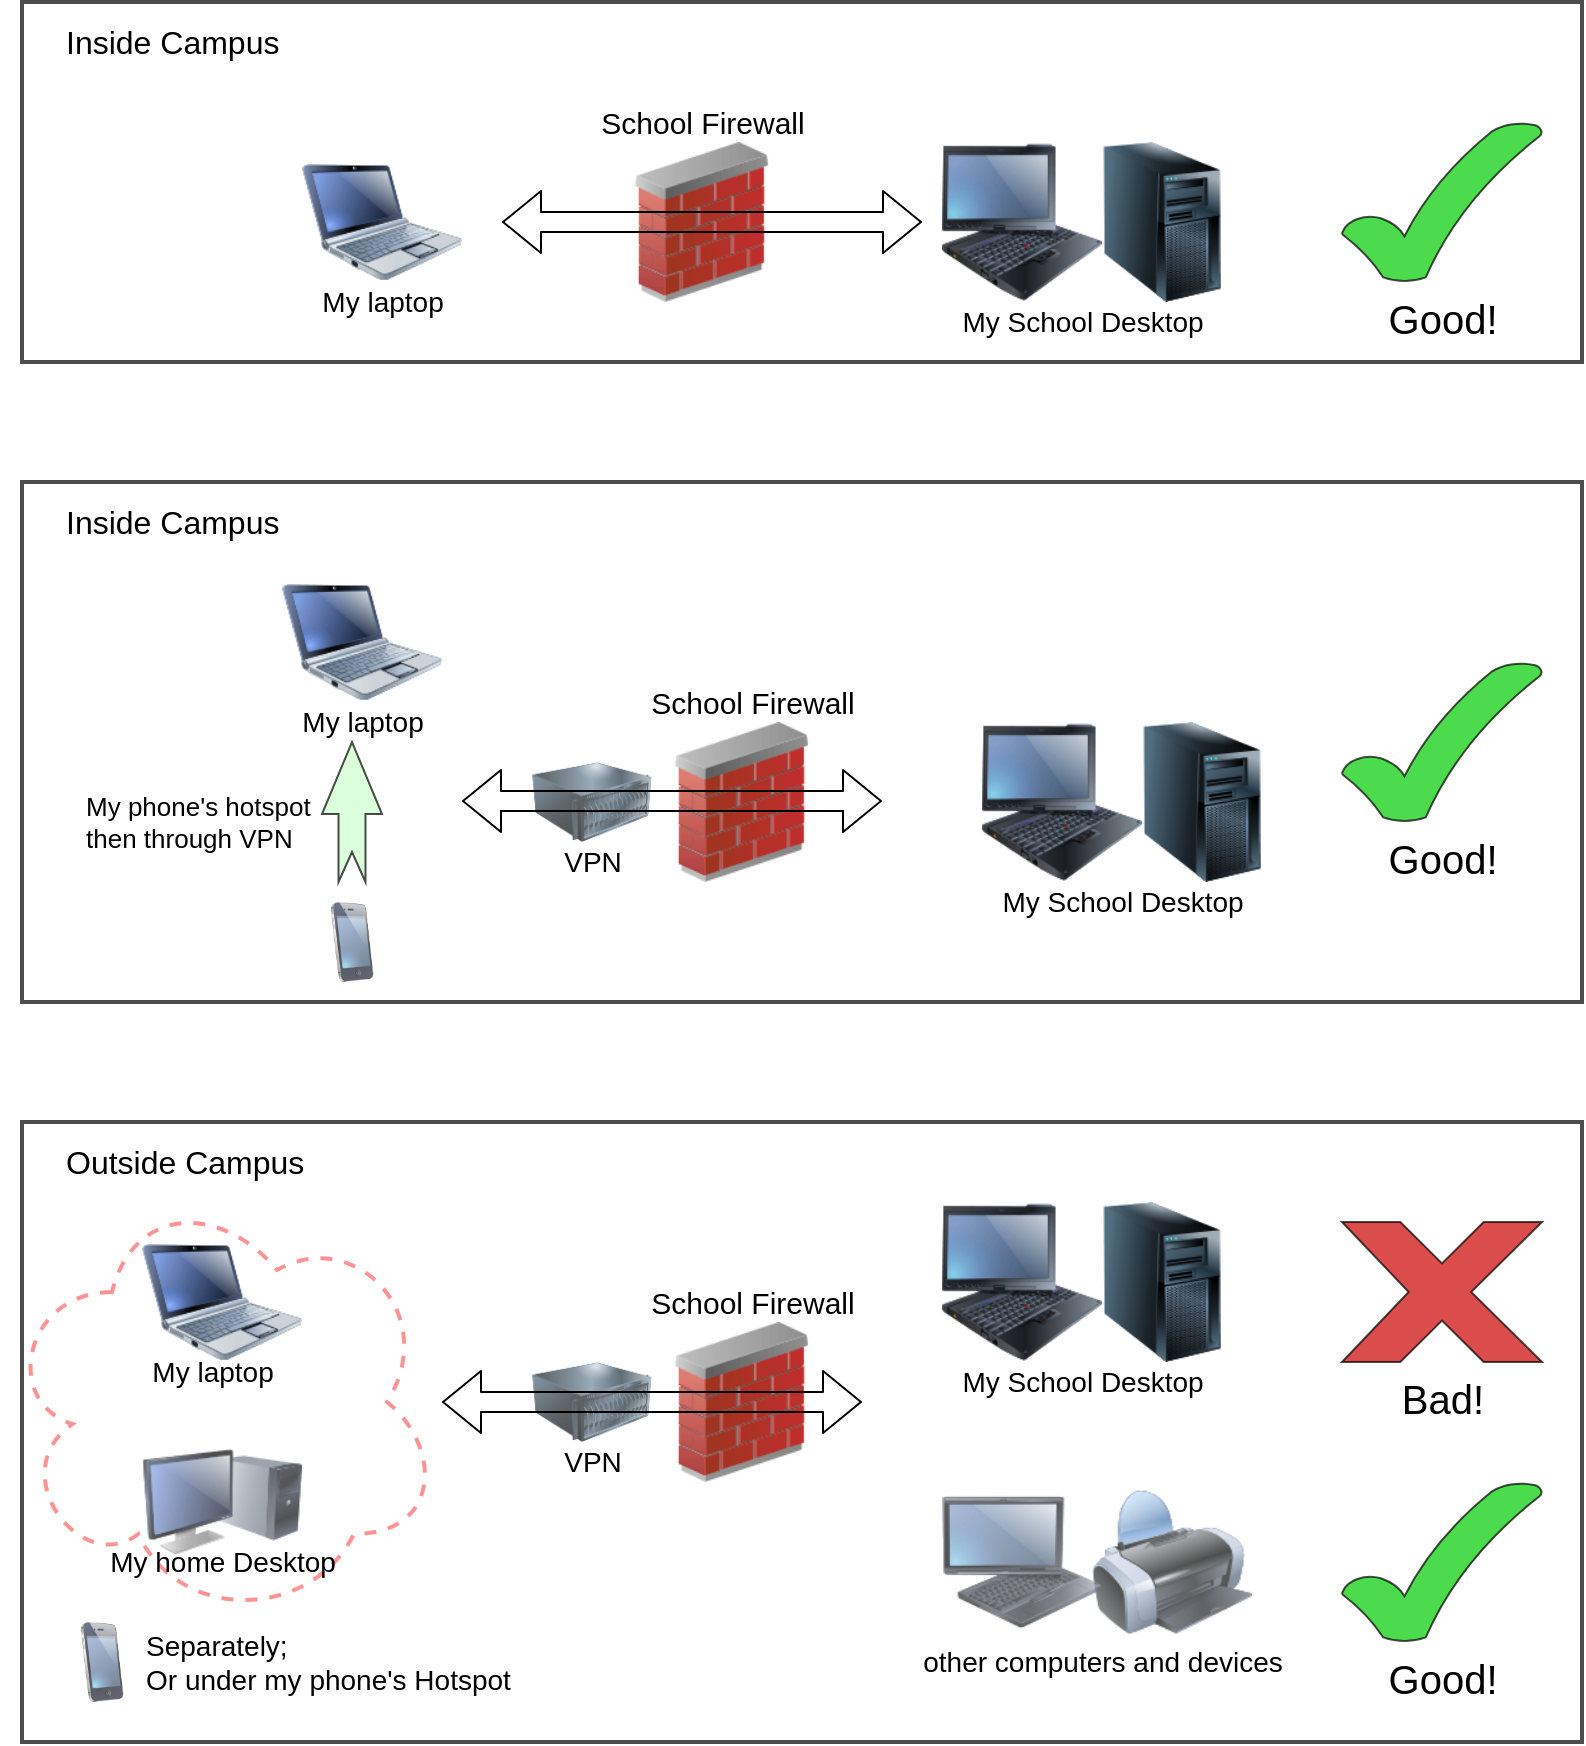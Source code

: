 <mxfile version="13.9.9" type="device"><diagram id="t4hSva7cdhqnUn43P68w" name="Page-1"><mxGraphModel dx="1374" dy="843" grid="1" gridSize="10" guides="1" tooltips="1" connect="1" arrows="1" fold="1" page="1" pageScale="1" pageWidth="850" pageHeight="1100" math="0" shadow="0"><root><mxCell id="0"/><mxCell id="1" parent="0"/><mxCell id="QvedwPVmNWeZJIOJ2vWi-51" value="" style="rounded=0;whiteSpace=wrap;html=1;strokeWidth=2;fillColor=none;fontSize=14;opacity=70;align=left;" vertex="1" parent="1"><mxGeometry x="20" y="270" width="780" height="260" as="geometry"/></mxCell><mxCell id="QvedwPVmNWeZJIOJ2vWi-52" value="" style="rounded=0;whiteSpace=wrap;html=1;strokeWidth=2;fillColor=none;fontSize=14;opacity=70;align=left;" vertex="1" parent="1"><mxGeometry x="20" y="590" width="780" height="310" as="geometry"/></mxCell><mxCell id="iiCEgspLgoF8Jj70geAy-6" value="" style="image;html=1;image=img/lib/clip_art/networking/Firewall_02_128x128.png;fillColor=none;fontSize=16;align=left;" parent="1" vertex="1"><mxGeometry x="320" y="100" width="80" height="80" as="geometry"/></mxCell><mxCell id="iiCEgspLgoF8Jj70geAy-7" value="" style="image;html=1;image=img/lib/clip_art/computers/Netbook_128x128.png;fillColor=none;fontSize=16;align=left;" parent="1" vertex="1"><mxGeometry x="160" y="100" width="80" height="80" as="geometry"/></mxCell><mxCell id="iiCEgspLgoF8Jj70geAy-9" value="" style="group" parent="1" vertex="1" connectable="0"><mxGeometry x="480" y="100" width="150" height="80" as="geometry"/></mxCell><mxCell id="iiCEgspLgoF8Jj70geAy-5" value="" style="image;html=1;image=img/lib/clip_art/computers/IBM_Tablet_128x128.png;fillColor=none;fontSize=16;align=left;" parent="iiCEgspLgoF8Jj70geAy-9" vertex="1"><mxGeometry width="80" height="80" as="geometry"/></mxCell><mxCell id="iiCEgspLgoF8Jj70geAy-8" value="" style="image;html=1;image=img/lib/clip_art/computers/Server_Tower_128x128.png;fillColor=none;fontSize=16;align=left;" parent="iiCEgspLgoF8Jj70geAy-9" vertex="1"><mxGeometry x="70" width="80" height="80" as="geometry"/></mxCell><mxCell id="QvedwPVmNWeZJIOJ2vWi-2" value="Inside Campus" style="text;html=1;align=left;verticalAlign=middle;resizable=0;points=[];autosize=1;fontSize=16;" vertex="1" parent="1"><mxGeometry x="40" y="40" width="120" height="20" as="geometry"/></mxCell><mxCell id="QvedwPVmNWeZJIOJ2vWi-5" value="Good!" style="verticalLabelPosition=bottom;verticalAlign=top;html=1;shape=mxgraph.basic.tick;opacity=70;fillColor=#00CC00;fontSize=20;" vertex="1" parent="1"><mxGeometry x="680" y="90" width="100" height="80" as="geometry"/></mxCell><mxCell id="QvedwPVmNWeZJIOJ2vWi-6" value="School Firewall" style="text;html=1;align=center;verticalAlign=middle;resizable=0;points=[];autosize=1;fontSize=15;" vertex="1" parent="1"><mxGeometry x="300" y="80" width="120" height="20" as="geometry"/></mxCell><mxCell id="QvedwPVmNWeZJIOJ2vWi-8" value="" style="image;html=1;image=img/lib/clip_art/networking/Firewall_02_128x128.png;fillColor=none;fontSize=16;align=left;" vertex="1" parent="1"><mxGeometry x="340" y="390" width="80" height="80" as="geometry"/></mxCell><mxCell id="QvedwPVmNWeZJIOJ2vWi-9" value="" style="image;html=1;image=img/lib/clip_art/computers/Netbook_128x128.png;fillColor=none;fontSize=16;align=left;" vertex="1" parent="1"><mxGeometry x="150" y="310" width="80" height="80" as="geometry"/></mxCell><mxCell id="QvedwPVmNWeZJIOJ2vWi-10" value="" style="group" vertex="1" connectable="0" parent="1"><mxGeometry x="500" y="390" width="150" height="80" as="geometry"/></mxCell><mxCell id="QvedwPVmNWeZJIOJ2vWi-11" value="" style="image;html=1;image=img/lib/clip_art/computers/IBM_Tablet_128x128.png;fillColor=none;fontSize=16;align=left;" vertex="1" parent="QvedwPVmNWeZJIOJ2vWi-10"><mxGeometry width="80" height="80" as="geometry"/></mxCell><mxCell id="QvedwPVmNWeZJIOJ2vWi-12" value="" style="image;html=1;image=img/lib/clip_art/computers/Server_Tower_128x128.png;fillColor=none;fontSize=16;align=left;" vertex="1" parent="QvedwPVmNWeZJIOJ2vWi-10"><mxGeometry x="70" width="80" height="80" as="geometry"/></mxCell><mxCell id="QvedwPVmNWeZJIOJ2vWi-13" value="Inside Campus" style="text;html=1;align=left;verticalAlign=middle;resizable=0;points=[];autosize=1;fontSize=16;" vertex="1" parent="1"><mxGeometry x="40" y="280" width="120" height="20" as="geometry"/></mxCell><mxCell id="QvedwPVmNWeZJIOJ2vWi-15" value="School Firewall" style="text;html=1;align=center;verticalAlign=middle;resizable=0;points=[];autosize=1;fontSize=15;" vertex="1" parent="1"><mxGeometry x="325" y="370" width="120" height="20" as="geometry"/></mxCell><mxCell id="QvedwPVmNWeZJIOJ2vWi-17" value="" style="image;html=1;image=img/lib/clip_art/telecommunication/iPhone_128x128.png;fillColor=#00CC00;opacity=70;" vertex="1" parent="1"><mxGeometry x="165" y="480" width="40" height="40" as="geometry"/></mxCell><mxCell id="QvedwPVmNWeZJIOJ2vWi-18" value="" style="image;html=1;image=img/lib/clip_art/computers/Server_128x128.png;fillColor=#00CC00;opacity=70;" vertex="1" parent="1"><mxGeometry x="270" y="410" width="70" height="40" as="geometry"/></mxCell><mxCell id="QvedwPVmNWeZJIOJ2vWi-20" value="" style="html=1;shadow=0;dashed=0;align=center;verticalAlign=middle;shape=mxgraph.arrows2.arrow;dy=0.55;dx=36;notch=15;opacity=70;direction=north;fillColor=#CCFFCC;" vertex="1" parent="1"><mxGeometry x="170" y="400" width="30" height="70" as="geometry"/></mxCell><mxCell id="QvedwPVmNWeZJIOJ2vWi-21" value="Good!" style="verticalLabelPosition=bottom;verticalAlign=top;html=1;shape=mxgraph.basic.tick;opacity=70;fillColor=#00CC00;fontSize=20;" vertex="1" parent="1"><mxGeometry x="680" y="360" width="100" height="80" as="geometry"/></mxCell><mxCell id="QvedwPVmNWeZJIOJ2vWi-22" value="My phone's hotspot&lt;br&gt;then through VPN" style="text;html=1;align=left;verticalAlign=middle;resizable=0;points=[];autosize=1;fontSize=13;" vertex="1" parent="1"><mxGeometry x="50" y="420" width="130" height="40" as="geometry"/></mxCell><mxCell id="QvedwPVmNWeZJIOJ2vWi-23" value="" style="image;html=1;image=img/lib/clip_art/networking/Firewall_02_128x128.png;fillColor=none;fontSize=16;align=left;" vertex="1" parent="1"><mxGeometry x="340" y="690" width="80" height="80" as="geometry"/></mxCell><mxCell id="QvedwPVmNWeZJIOJ2vWi-25" value="" style="group" vertex="1" connectable="0" parent="1"><mxGeometry x="480" y="630" width="150" height="80" as="geometry"/></mxCell><mxCell id="QvedwPVmNWeZJIOJ2vWi-26" value="" style="image;html=1;image=img/lib/clip_art/computers/IBM_Tablet_128x128.png;fillColor=none;fontSize=16;align=left;" vertex="1" parent="QvedwPVmNWeZJIOJ2vWi-25"><mxGeometry width="80" height="80" as="geometry"/></mxCell><mxCell id="QvedwPVmNWeZJIOJ2vWi-27" value="" style="image;html=1;image=img/lib/clip_art/computers/Server_Tower_128x128.png;fillColor=none;fontSize=16;align=left;" vertex="1" parent="QvedwPVmNWeZJIOJ2vWi-25"><mxGeometry x="70" width="80" height="80" as="geometry"/></mxCell><mxCell id="QvedwPVmNWeZJIOJ2vWi-28" value="Outside Campus" style="text;html=1;align=left;verticalAlign=middle;resizable=0;points=[];autosize=1;fontSize=16;" vertex="1" parent="1"><mxGeometry x="40" y="600" width="130" height="20" as="geometry"/></mxCell><mxCell id="QvedwPVmNWeZJIOJ2vWi-29" value="Good!" style="verticalLabelPosition=bottom;verticalAlign=top;html=1;shape=mxgraph.basic.tick;opacity=70;fillColor=#00CC00;fontSize=20;" vertex="1" parent="1"><mxGeometry x="680" y="770" width="100" height="80" as="geometry"/></mxCell><mxCell id="QvedwPVmNWeZJIOJ2vWi-30" value="School Firewall" style="text;html=1;align=center;verticalAlign=middle;resizable=0;points=[];autosize=1;fontSize=15;" vertex="1" parent="1"><mxGeometry x="325" y="670" width="120" height="20" as="geometry"/></mxCell><mxCell id="QvedwPVmNWeZJIOJ2vWi-32" value="" style="image;html=1;image=img/lib/clip_art/computers/Monitor_Tower_128x128.png;fillColor=#CCFFCC;fontSize=13;opacity=70;align=left;" vertex="1" parent="1"><mxGeometry x="80" y="740" width="80" height="80" as="geometry"/></mxCell><mxCell id="QvedwPVmNWeZJIOJ2vWi-33" value="" style="image;html=1;image=img/lib/clip_art/computers/Netbook_128x128.png;fillColor=none;fontSize=16;align=left;" vertex="1" parent="1"><mxGeometry x="80" y="640" width="80" height="80" as="geometry"/></mxCell><mxCell id="QvedwPVmNWeZJIOJ2vWi-34" value="Bad!" style="verticalLabelPosition=bottom;verticalAlign=top;html=1;shape=mxgraph.basic.x;fontSize=20;opacity=70;align=center;fillColor=#CC0000;" vertex="1" parent="1"><mxGeometry x="680" y="640" width="100" height="70" as="geometry"/></mxCell><mxCell id="QvedwPVmNWeZJIOJ2vWi-35" value="" style="image;html=1;image=img/lib/clip_art/computers/Printer_128x128.png;fillColor=#CC0000;fontSize=20;opacity=70;align=center;" vertex="1" parent="1"><mxGeometry x="555" y="770" width="80" height="80" as="geometry"/></mxCell><mxCell id="QvedwPVmNWeZJIOJ2vWi-36" value="" style="image;html=1;image=img/lib/clip_art/computers/Fujitsu_Tablet_128x128.png;fillColor=#CC0000;fontSize=20;opacity=70;align=center;" vertex="1" parent="1"><mxGeometry x="480" y="770" width="80" height="80" as="geometry"/></mxCell><mxCell id="QvedwPVmNWeZJIOJ2vWi-37" value="other computers and devices" style="text;html=1;align=center;verticalAlign=middle;resizable=0;points=[];autosize=1;fontSize=14;" vertex="1" parent="1"><mxGeometry x="460" y="850" width="200" height="20" as="geometry"/></mxCell><mxCell id="QvedwPVmNWeZJIOJ2vWi-38" value="" style="image;html=1;image=img/lib/clip_art/computers/Server_128x128.png;fillColor=#00CC00;opacity=70;" vertex="1" parent="1"><mxGeometry x="270" y="710" width="70" height="40" as="geometry"/></mxCell><mxCell id="QvedwPVmNWeZJIOJ2vWi-39" value="VPN" style="text;html=1;align=center;verticalAlign=middle;resizable=0;points=[];autosize=1;fontSize=14;" vertex="1" parent="1"><mxGeometry x="285" y="450" width="40" height="20" as="geometry"/></mxCell><mxCell id="QvedwPVmNWeZJIOJ2vWi-40" value="My laptop" style="text;html=1;align=center;verticalAlign=middle;resizable=0;points=[];autosize=1;fontSize=14;" vertex="1" parent="1"><mxGeometry x="160" y="170" width="80" height="20" as="geometry"/></mxCell><mxCell id="QvedwPVmNWeZJIOJ2vWi-41" value="My laptop" style="text;html=1;align=center;verticalAlign=middle;resizable=0;points=[];autosize=1;fontSize=14;" vertex="1" parent="1"><mxGeometry x="150" y="380" width="80" height="20" as="geometry"/></mxCell><mxCell id="QvedwPVmNWeZJIOJ2vWi-42" value="" style="image;html=1;image=img/lib/clip_art/telecommunication/iPhone_128x128.png;fillColor=#00CC00;opacity=70;" vertex="1" parent="1"><mxGeometry x="40" y="840" width="40" height="40" as="geometry"/></mxCell><mxCell id="QvedwPVmNWeZJIOJ2vWi-43" value="" style="ellipse;shape=cloud;whiteSpace=wrap;html=1;fontSize=14;opacity=70;align=center;fillColor=none;dashed=1;strokeWidth=2;strokeColor=#FF6666;" vertex="1" parent="1"><mxGeometry x="10" y="620" width="220" height="220" as="geometry"/></mxCell><mxCell id="QvedwPVmNWeZJIOJ2vWi-44" value="My School Desktop" style="text;html=1;align=center;verticalAlign=middle;resizable=0;points=[];autosize=1;fontSize=14;" vertex="1" parent="1"><mxGeometry x="480" y="180" width="140" height="20" as="geometry"/></mxCell><mxCell id="QvedwPVmNWeZJIOJ2vWi-45" value="My School Desktop" style="text;html=1;align=center;verticalAlign=middle;resizable=0;points=[];autosize=1;fontSize=14;" vertex="1" parent="1"><mxGeometry x="500" y="470" width="140" height="20" as="geometry"/></mxCell><mxCell id="QvedwPVmNWeZJIOJ2vWi-46" value="My School Desktop" style="text;html=1;align=center;verticalAlign=middle;resizable=0;points=[];autosize=1;fontSize=14;" vertex="1" parent="1"><mxGeometry x="480" y="710" width="140" height="20" as="geometry"/></mxCell><mxCell id="QvedwPVmNWeZJIOJ2vWi-47" value="My laptop" style="text;html=1;align=center;verticalAlign=middle;resizable=0;points=[];autosize=1;fontSize=14;" vertex="1" parent="1"><mxGeometry x="75" y="705" width="80" height="20" as="geometry"/></mxCell><mxCell id="QvedwPVmNWeZJIOJ2vWi-48" value="My home Desktop" style="text;html=1;align=center;verticalAlign=middle;resizable=0;points=[];autosize=1;fontSize=14;" vertex="1" parent="1"><mxGeometry x="55" y="800" width="130" height="20" as="geometry"/></mxCell><mxCell id="QvedwPVmNWeZJIOJ2vWi-49" value="Separately;&lt;br&gt;Or under my phone's Hotspot" style="text;html=1;align=left;verticalAlign=middle;resizable=0;points=[];autosize=1;fontSize=14;" vertex="1" parent="1"><mxGeometry x="80" y="840" width="200" height="40" as="geometry"/></mxCell><mxCell id="QvedwPVmNWeZJIOJ2vWi-50" value="" style="rounded=0;whiteSpace=wrap;html=1;strokeWidth=2;fillColor=none;fontSize=14;opacity=70;align=left;" vertex="1" parent="1"><mxGeometry x="20" y="30" width="780" height="180" as="geometry"/></mxCell><mxCell id="QvedwPVmNWeZJIOJ2vWi-53" value="VPN" style="text;html=1;align=center;verticalAlign=middle;resizable=0;points=[];autosize=1;fontSize=14;" vertex="1" parent="1"><mxGeometry x="285" y="750" width="40" height="20" as="geometry"/></mxCell><mxCell id="QvedwPVmNWeZJIOJ2vWi-54" value="" style="shape=flexArrow;endArrow=classic;startArrow=classic;html=1;strokeWidth=1;fontSize=14;" edge="1" parent="1"><mxGeometry width="50" height="50" relative="1" as="geometry"><mxPoint x="260" y="140" as="sourcePoint"/><mxPoint x="470" y="140" as="targetPoint"/></mxGeometry></mxCell><mxCell id="QvedwPVmNWeZJIOJ2vWi-55" value="" style="shape=flexArrow;endArrow=classic;startArrow=classic;html=1;strokeWidth=1;fontSize=14;" edge="1" parent="1"><mxGeometry width="50" height="50" relative="1" as="geometry"><mxPoint x="240" y="429.5" as="sourcePoint"/><mxPoint x="450" y="429.5" as="targetPoint"/></mxGeometry></mxCell><mxCell id="QvedwPVmNWeZJIOJ2vWi-56" value="" style="shape=flexArrow;endArrow=classic;startArrow=classic;html=1;strokeWidth=1;fontSize=14;" edge="1" parent="1"><mxGeometry width="50" height="50" relative="1" as="geometry"><mxPoint x="230" y="730" as="sourcePoint"/><mxPoint x="440" y="730" as="targetPoint"/></mxGeometry></mxCell></root></mxGraphModel></diagram></mxfile>